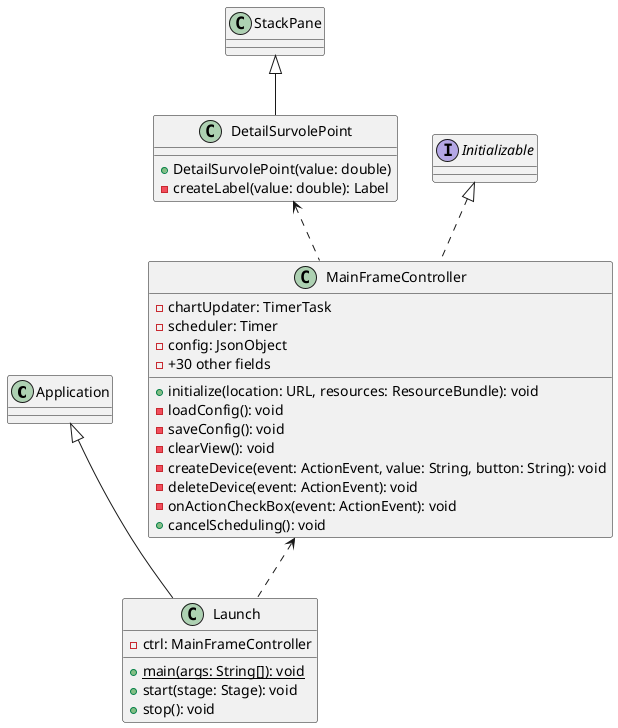 @startuml SAE DevApp Application Java groupe 12

class Application {
}

class Launch {
	-ctrl: MainFrameController
	+{static} main(args: String[]): void
	+start(stage: Stage): void
	+stop(): void
}

class StackPane {
}

class DetailSurvolePoint {
	+DetailSurvolePoint(value: double)
	-createLabel(value: double): Label
}

interface Initializable {
}

class MainFrameController {
	-chartUpdater: TimerTask
	-scheduler: Timer
	-config: JsonObject
    -+30 other fields
	+initialize(location: URL, resources: ResourceBundle): void
	-loadConfig(): void
	-saveConfig(): void
	-clearView(): void
	-createDevice(event: ActionEvent, value: String, button: String): void
	-deleteDevice(event: ActionEvent): void
	-onActionCheckBox(event: ActionEvent): void
	+cancelScheduling(): void
}

Application <|-- Launch
StackPane <|-- DetailSurvolePoint
Initializable <|.. MainFrameController
MainFrameController <.. Launch
DetailSurvolePoint <.. MainFrameController

@enduml